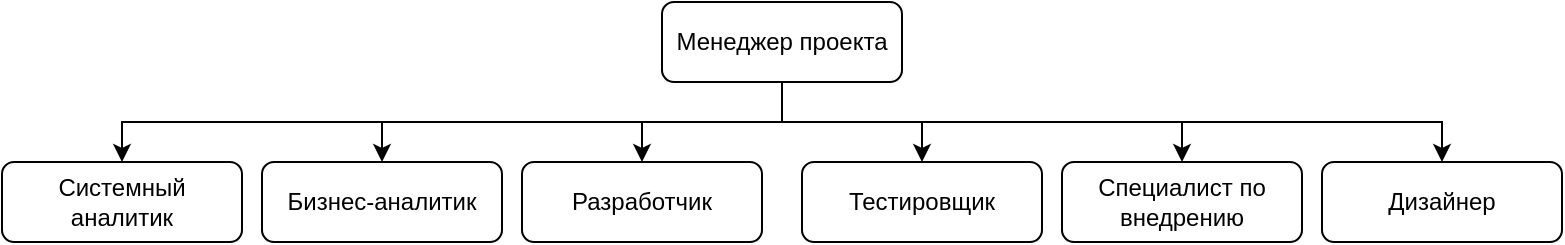 <mxfile version="14.4.6" type="device"><diagram id="hqYnL1GRzc_Z2kSA1Ei2" name="Page-1"><mxGraphModel dx="1422" dy="783" grid="1" gridSize="10" guides="1" tooltips="1" connect="1" arrows="1" fold="1" page="1" pageScale="1" pageWidth="827" pageHeight="1169" math="0" shadow="0"><root><mxCell id="0"/><mxCell id="1" parent="0"/><mxCell id="IhDHHvpS3bSfzydkw087-10" style="edgeStyle=orthogonalEdgeStyle;rounded=0;orthogonalLoop=1;jettySize=auto;html=1;exitX=0.5;exitY=1;exitDx=0;exitDy=0;" edge="1" parent="1" source="IhDHHvpS3bSfzydkw087-1" target="IhDHHvpS3bSfzydkw087-2"><mxGeometry relative="1" as="geometry"/></mxCell><mxCell id="IhDHHvpS3bSfzydkw087-12" style="edgeStyle=orthogonalEdgeStyle;rounded=0;orthogonalLoop=1;jettySize=auto;html=1;exitX=0.5;exitY=1;exitDx=0;exitDy=0;" edge="1" parent="1" source="IhDHHvpS3bSfzydkw087-1" target="IhDHHvpS3bSfzydkw087-3"><mxGeometry relative="1" as="geometry"/></mxCell><mxCell id="IhDHHvpS3bSfzydkw087-13" style="edgeStyle=orthogonalEdgeStyle;rounded=0;orthogonalLoop=1;jettySize=auto;html=1;exitX=0.5;exitY=1;exitDx=0;exitDy=0;" edge="1" parent="1" source="IhDHHvpS3bSfzydkw087-1" target="IhDHHvpS3bSfzydkw087-4"><mxGeometry relative="1" as="geometry"/></mxCell><mxCell id="IhDHHvpS3bSfzydkw087-14" style="edgeStyle=orthogonalEdgeStyle;rounded=0;orthogonalLoop=1;jettySize=auto;html=1;exitX=0.5;exitY=1;exitDx=0;exitDy=0;entryX=0.5;entryY=0;entryDx=0;entryDy=0;" edge="1" parent="1" source="IhDHHvpS3bSfzydkw087-1" target="IhDHHvpS3bSfzydkw087-7"><mxGeometry relative="1" as="geometry"/></mxCell><mxCell id="IhDHHvpS3bSfzydkw087-15" style="edgeStyle=orthogonalEdgeStyle;rounded=0;orthogonalLoop=1;jettySize=auto;html=1;exitX=0.5;exitY=1;exitDx=0;exitDy=0;" edge="1" parent="1" source="IhDHHvpS3bSfzydkw087-1" target="IhDHHvpS3bSfzydkw087-9"><mxGeometry relative="1" as="geometry"/></mxCell><mxCell id="IhDHHvpS3bSfzydkw087-18" style="edgeStyle=orthogonalEdgeStyle;rounded=0;orthogonalLoop=1;jettySize=auto;html=1;exitX=0.5;exitY=1;exitDx=0;exitDy=0;" edge="1" parent="1" source="IhDHHvpS3bSfzydkw087-1" target="IhDHHvpS3bSfzydkw087-17"><mxGeometry relative="1" as="geometry"/></mxCell><mxCell id="IhDHHvpS3bSfzydkw087-1" value="Менеджер проекта" style="rounded=1;whiteSpace=wrap;html=1;" vertex="1" parent="1"><mxGeometry x="370" y="120" width="120" height="40" as="geometry"/></mxCell><mxCell id="IhDHHvpS3bSfzydkw087-2" value="Системный аналитик" style="rounded=1;whiteSpace=wrap;html=1;" vertex="1" parent="1"><mxGeometry x="40" y="200" width="120" height="40" as="geometry"/></mxCell><mxCell id="IhDHHvpS3bSfzydkw087-3" value="Бизнес-аналитик" style="rounded=1;whiteSpace=wrap;html=1;" vertex="1" parent="1"><mxGeometry x="170" y="200" width="120" height="40" as="geometry"/></mxCell><mxCell id="IhDHHvpS3bSfzydkw087-4" value="Разработчик" style="rounded=1;whiteSpace=wrap;html=1;" vertex="1" parent="1"><mxGeometry x="300" y="200" width="120" height="40" as="geometry"/></mxCell><mxCell id="IhDHHvpS3bSfzydkw087-7" value="Тестировщик" style="rounded=1;whiteSpace=wrap;html=1;" vertex="1" parent="1"><mxGeometry x="440" y="200" width="120" height="40" as="geometry"/></mxCell><mxCell id="IhDHHvpS3bSfzydkw087-9" value="Специалист по внедрению" style="rounded=1;whiteSpace=wrap;html=1;" vertex="1" parent="1"><mxGeometry x="570" y="200" width="120" height="40" as="geometry"/></mxCell><mxCell id="IhDHHvpS3bSfzydkw087-17" value="Дизайнер" style="rounded=1;whiteSpace=wrap;html=1;" vertex="1" parent="1"><mxGeometry x="700" y="200" width="120" height="40" as="geometry"/></mxCell></root></mxGraphModel></diagram></mxfile>